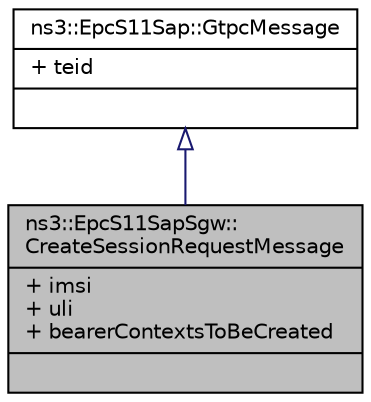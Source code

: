 digraph "ns3::EpcS11SapSgw::CreateSessionRequestMessage"
{
  edge [fontname="Helvetica",fontsize="10",labelfontname="Helvetica",labelfontsize="10"];
  node [fontname="Helvetica",fontsize="10",shape=record];
  Node1 [label="{ns3::EpcS11SapSgw::\lCreateSessionRequestMessage\n|+ imsi\l+ uli\l+ bearerContextsToBeCreated\l|}",height=0.2,width=0.4,color="black", fillcolor="grey75", style="filled", fontcolor="black"];
  Node2 -> Node1 [dir="back",color="midnightblue",fontsize="10",style="solid",arrowtail="onormal"];
  Node2 [label="{ns3::EpcS11Sap::GtpcMessage\n|+ teid\l|}",height=0.2,width=0.4,color="black", fillcolor="white", style="filled",URL="$d9/da3/structns3_1_1EpcS11Sap_1_1GtpcMessage.html"];
}
